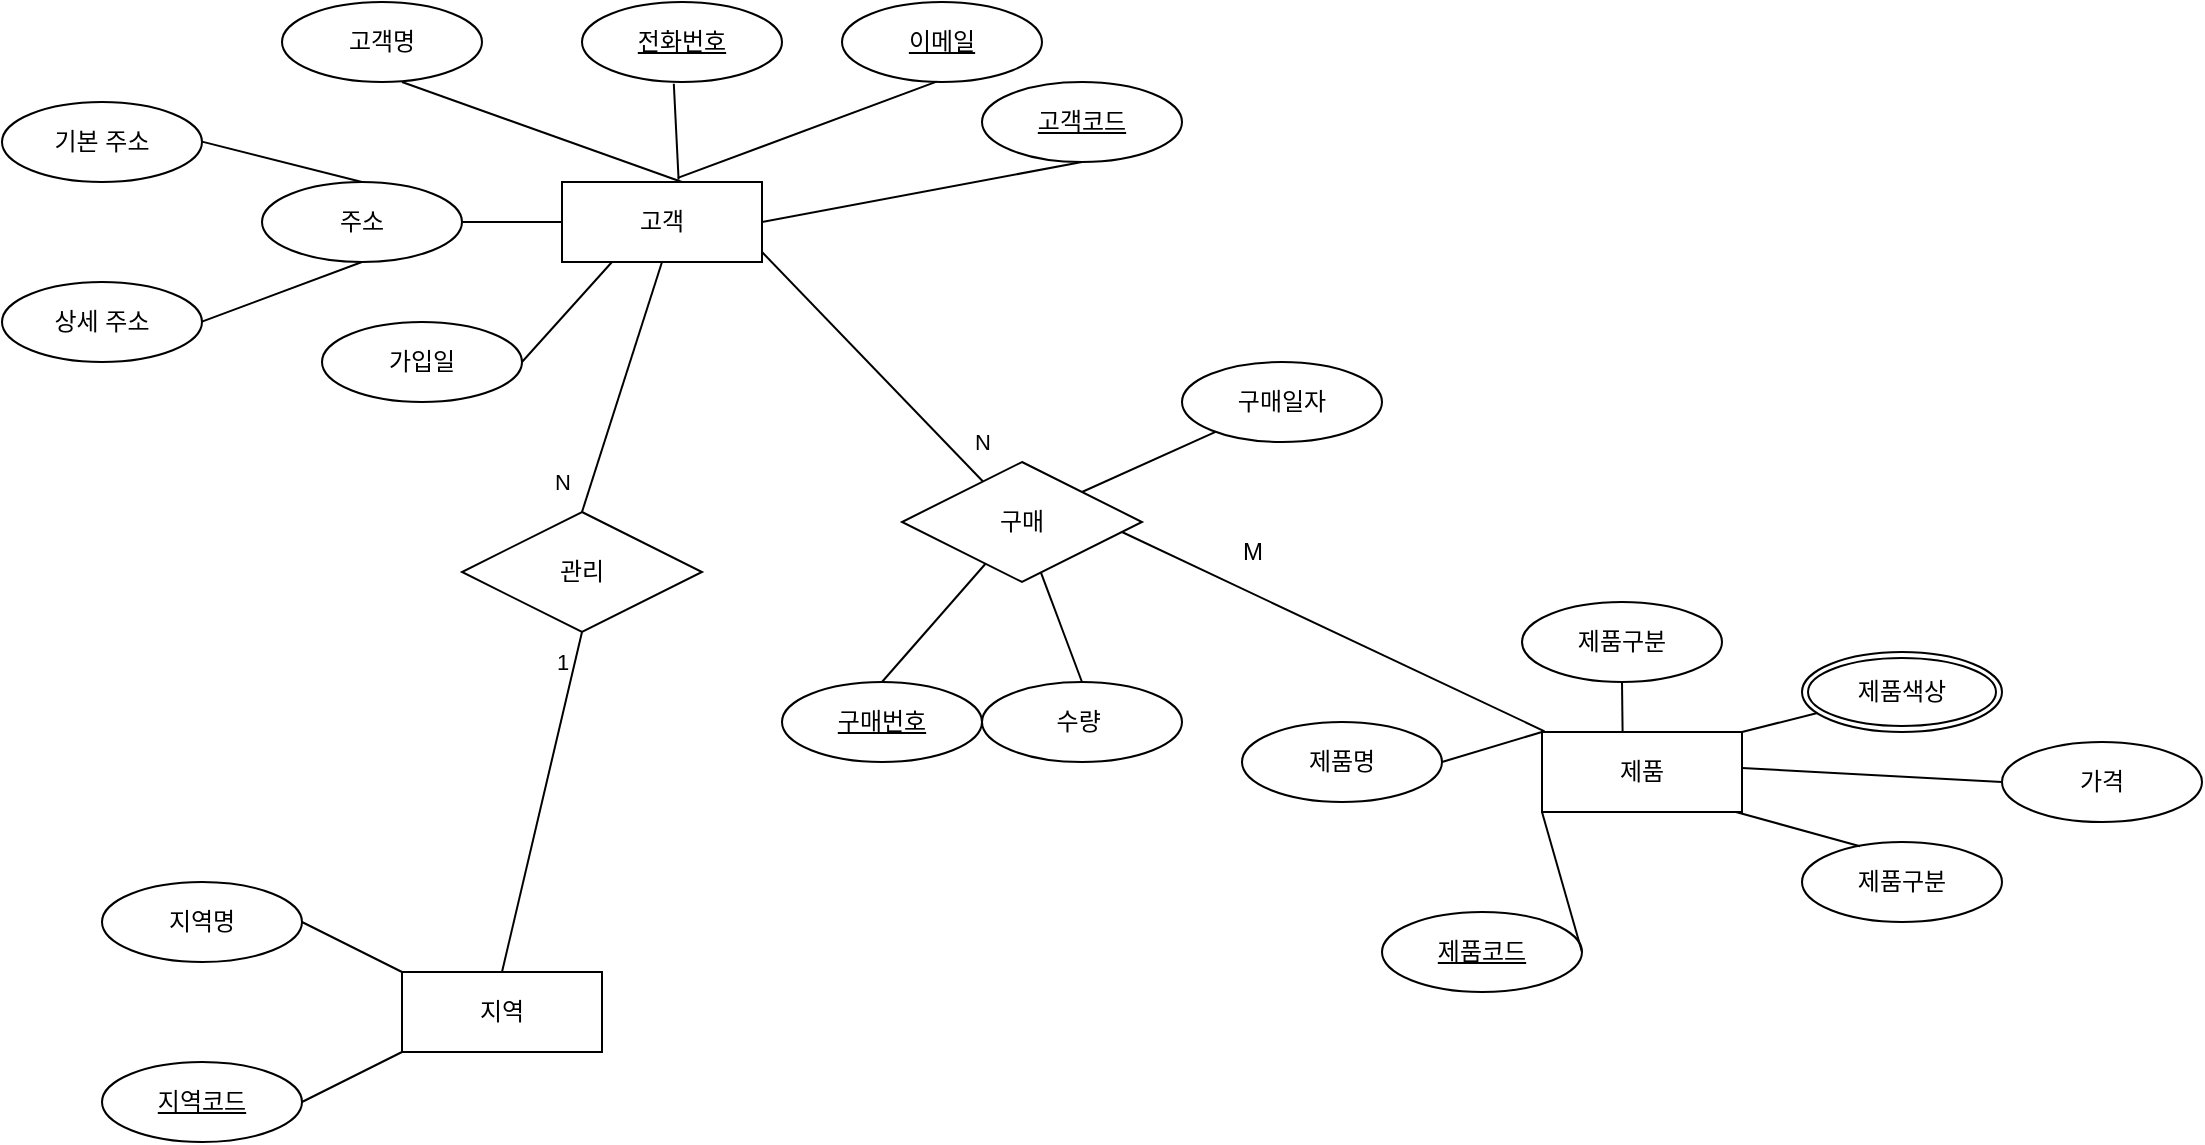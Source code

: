 <mxfile version="25.0.3">
  <diagram name="페이지-1" id="ysZ-jKtcjkvNpkwvvQhA">
    <mxGraphModel dx="918" dy="455" grid="1" gridSize="10" guides="1" tooltips="1" connect="1" arrows="1" fold="1" page="1" pageScale="1" pageWidth="827" pageHeight="1169" math="0" shadow="0">
      <root>
        <mxCell id="0" />
        <mxCell id="1" parent="0" />
        <mxCell id="jRk8uXMkZBecZdFTt16s-2" value="고객" style="whiteSpace=wrap;html=1;align=center;" parent="1" vertex="1">
          <mxGeometry x="290" y="160" width="100" height="40" as="geometry" />
        </mxCell>
        <mxCell id="jRk8uXMkZBecZdFTt16s-3" value="고객명" style="ellipse;whiteSpace=wrap;html=1;align=center;" parent="1" vertex="1">
          <mxGeometry x="150" y="70" width="100" height="40" as="geometry" />
        </mxCell>
        <mxCell id="jRk8uXMkZBecZdFTt16s-4" value="" style="endArrow=none;html=1;rounded=0;entryX=0.5;entryY=0;entryDx=0;entryDy=0;" parent="1" edge="1">
          <mxGeometry relative="1" as="geometry">
            <mxPoint x="210" y="110" as="sourcePoint" />
            <mxPoint x="350" y="160" as="targetPoint" />
          </mxGeometry>
        </mxCell>
        <mxCell id="jRk8uXMkZBecZdFTt16s-5" value="전화번호" style="ellipse;whiteSpace=wrap;html=1;align=center;fontStyle=4;" parent="1" vertex="1">
          <mxGeometry x="300" y="70" width="100" height="40" as="geometry" />
        </mxCell>
        <mxCell id="jRk8uXMkZBecZdFTt16s-8" value="" style="endArrow=none;html=1;rounded=0;entryX=0.459;entryY=1.021;entryDx=0;entryDy=0;entryPerimeter=0;exitX=0.583;exitY=-0.03;exitDx=0;exitDy=0;exitPerimeter=0;" parent="1" source="jRk8uXMkZBecZdFTt16s-2" target="jRk8uXMkZBecZdFTt16s-5" edge="1">
          <mxGeometry relative="1" as="geometry">
            <mxPoint x="300" y="160" as="sourcePoint" />
            <mxPoint x="440" y="160" as="targetPoint" />
          </mxGeometry>
        </mxCell>
        <mxCell id="jRk8uXMkZBecZdFTt16s-9" value="이메일" style="ellipse;whiteSpace=wrap;html=1;align=center;fontStyle=4;" parent="1" vertex="1">
          <mxGeometry x="430" y="70" width="100" height="40" as="geometry" />
        </mxCell>
        <mxCell id="jRk8uXMkZBecZdFTt16s-11" value="" style="endArrow=none;html=1;rounded=0;entryX=0.473;entryY=0.995;entryDx=0;entryDy=0;entryPerimeter=0;exitX=0.579;exitY=-0.051;exitDx=0;exitDy=0;exitPerimeter=0;" parent="1" source="jRk8uXMkZBecZdFTt16s-2" target="jRk8uXMkZBecZdFTt16s-9" edge="1">
          <mxGeometry relative="1" as="geometry">
            <mxPoint x="300" y="160" as="sourcePoint" />
            <mxPoint x="460" y="160" as="targetPoint" />
          </mxGeometry>
        </mxCell>
        <mxCell id="jRk8uXMkZBecZdFTt16s-12" value="고객코드" style="ellipse;whiteSpace=wrap;html=1;align=center;fontStyle=4;" parent="1" vertex="1">
          <mxGeometry x="500" y="110" width="100" height="40" as="geometry" />
        </mxCell>
        <mxCell id="jRk8uXMkZBecZdFTt16s-13" value="" style="endArrow=none;html=1;rounded=0;entryX=0.5;entryY=1;entryDx=0;entryDy=0;exitX=1;exitY=0.5;exitDx=0;exitDy=0;" parent="1" source="jRk8uXMkZBecZdFTt16s-2" target="jRk8uXMkZBecZdFTt16s-12" edge="1">
          <mxGeometry relative="1" as="geometry">
            <mxPoint x="400" y="180" as="sourcePoint" />
            <mxPoint x="540" y="179.58" as="targetPoint" />
          </mxGeometry>
        </mxCell>
        <mxCell id="jRk8uXMkZBecZdFTt16s-14" value="주소" style="ellipse;whiteSpace=wrap;html=1;align=center;" parent="1" vertex="1">
          <mxGeometry x="140" y="160" width="100" height="40" as="geometry" />
        </mxCell>
        <mxCell id="jRk8uXMkZBecZdFTt16s-15" value="" style="endArrow=none;html=1;rounded=0;entryX=0;entryY=0.5;entryDx=0;entryDy=0;exitX=1;exitY=0.5;exitDx=0;exitDy=0;" parent="1" source="jRk8uXMkZBecZdFTt16s-14" target="jRk8uXMkZBecZdFTt16s-2" edge="1">
          <mxGeometry relative="1" as="geometry">
            <mxPoint x="190" y="160" as="sourcePoint" />
            <mxPoint x="330" y="210" as="targetPoint" />
          </mxGeometry>
        </mxCell>
        <mxCell id="jRk8uXMkZBecZdFTt16s-16" value="상세 주소" style="ellipse;whiteSpace=wrap;html=1;align=center;" parent="1" vertex="1">
          <mxGeometry x="10" y="210" width="100" height="40" as="geometry" />
        </mxCell>
        <mxCell id="jRk8uXMkZBecZdFTt16s-17" value="기본 주소" style="ellipse;whiteSpace=wrap;html=1;align=center;" parent="1" vertex="1">
          <mxGeometry x="10" y="120" width="100" height="40" as="geometry" />
        </mxCell>
        <mxCell id="jRk8uXMkZBecZdFTt16s-18" value="" style="endArrow=none;html=1;rounded=0;entryX=0.5;entryY=0;entryDx=0;entryDy=0;exitX=1;exitY=0.5;exitDx=0;exitDy=0;" parent="1" target="jRk8uXMkZBecZdFTt16s-14" edge="1">
          <mxGeometry relative="1" as="geometry">
            <mxPoint x="110" y="139.82" as="sourcePoint" />
            <mxPoint x="160" y="139.82" as="targetPoint" />
          </mxGeometry>
        </mxCell>
        <mxCell id="jRk8uXMkZBecZdFTt16s-19" value="" style="endArrow=none;html=1;rounded=0;entryX=0.5;entryY=1;entryDx=0;entryDy=0;exitX=1;exitY=0.5;exitDx=0;exitDy=0;" parent="1" target="jRk8uXMkZBecZdFTt16s-14" edge="1">
          <mxGeometry relative="1" as="geometry">
            <mxPoint x="110" y="229.82" as="sourcePoint" />
            <mxPoint x="160" y="229.82" as="targetPoint" />
          </mxGeometry>
        </mxCell>
        <mxCell id="jRk8uXMkZBecZdFTt16s-20" value="가입일" style="ellipse;whiteSpace=wrap;html=1;align=center;" parent="1" vertex="1">
          <mxGeometry x="170" y="230" width="100" height="40" as="geometry" />
        </mxCell>
        <mxCell id="jRk8uXMkZBecZdFTt16s-21" value="" style="endArrow=none;html=1;rounded=0;entryX=0.25;entryY=1;entryDx=0;entryDy=0;exitX=1;exitY=0.5;exitDx=0;exitDy=0;" parent="1" target="jRk8uXMkZBecZdFTt16s-2" edge="1">
          <mxGeometry relative="1" as="geometry">
            <mxPoint x="270" y="250" as="sourcePoint" />
            <mxPoint x="320" y="250" as="targetPoint" />
          </mxGeometry>
        </mxCell>
        <mxCell id="jRk8uXMkZBecZdFTt16s-24" value="지역" style="whiteSpace=wrap;html=1;align=center;" parent="1" vertex="1">
          <mxGeometry x="210" y="555" width="100" height="40" as="geometry" />
        </mxCell>
        <mxCell id="jRk8uXMkZBecZdFTt16s-25" value="지역명" style="ellipse;whiteSpace=wrap;html=1;align=center;" parent="1" vertex="1">
          <mxGeometry x="60" y="510" width="100" height="40" as="geometry" />
        </mxCell>
        <mxCell id="jRk8uXMkZBecZdFTt16s-27" value="" style="endArrow=none;html=1;rounded=0;entryX=1;entryY=0.5;entryDx=0;entryDy=0;exitX=0;exitY=0;exitDx=0;exitDy=0;" parent="1" source="jRk8uXMkZBecZdFTt16s-24" target="jRk8uXMkZBecZdFTt16s-25" edge="1">
          <mxGeometry relative="1" as="geometry">
            <mxPoint x="180" y="570" as="sourcePoint" />
            <mxPoint x="180" y="490" as="targetPoint" />
            <Array as="points" />
          </mxGeometry>
        </mxCell>
        <mxCell id="jRk8uXMkZBecZdFTt16s-28" value="&lt;u&gt;지역코드&lt;/u&gt;" style="ellipse;whiteSpace=wrap;html=1;align=center;" parent="1" vertex="1">
          <mxGeometry x="60" y="600" width="100" height="40" as="geometry" />
        </mxCell>
        <mxCell id="jRk8uXMkZBecZdFTt16s-29" value="" style="endArrow=none;html=1;rounded=0;entryX=1;entryY=0.5;entryDx=0;entryDy=0;exitX=0;exitY=1;exitDx=0;exitDy=0;" parent="1" source="jRk8uXMkZBecZdFTt16s-24" target="jRk8uXMkZBecZdFTt16s-28" edge="1">
          <mxGeometry relative="1" as="geometry">
            <mxPoint x="220" y="670" as="sourcePoint" />
            <mxPoint x="170" y="620" as="targetPoint" />
            <Array as="points" />
          </mxGeometry>
        </mxCell>
        <mxCell id="jRk8uXMkZBecZdFTt16s-31" value="제품" style="whiteSpace=wrap;html=1;align=center;" parent="1" vertex="1">
          <mxGeometry x="780" y="435" width="100" height="40" as="geometry" />
        </mxCell>
        <mxCell id="jRk8uXMkZBecZdFTt16s-32" value="제품명" style="ellipse;whiteSpace=wrap;html=1;align=center;" parent="1" vertex="1">
          <mxGeometry x="630" y="430" width="100" height="40" as="geometry" />
        </mxCell>
        <mxCell id="jRk8uXMkZBecZdFTt16s-33" value="" style="endArrow=none;html=1;rounded=0;entryX=1;entryY=0.5;entryDx=0;entryDy=0;exitX=0;exitY=0;exitDx=0;exitDy=0;" parent="1" source="jRk8uXMkZBecZdFTt16s-31" target="jRk8uXMkZBecZdFTt16s-32" edge="1">
          <mxGeometry relative="1" as="geometry">
            <mxPoint x="750" y="445" as="sourcePoint" />
            <mxPoint x="750" y="365" as="targetPoint" />
            <Array as="points" />
          </mxGeometry>
        </mxCell>
        <mxCell id="jRk8uXMkZBecZdFTt16s-34" value="&lt;u&gt;제품코드&lt;/u&gt;" style="ellipse;whiteSpace=wrap;html=1;align=center;" parent="1" vertex="1">
          <mxGeometry x="700" y="525" width="100" height="40" as="geometry" />
        </mxCell>
        <mxCell id="jRk8uXMkZBecZdFTt16s-35" value="" style="endArrow=none;html=1;rounded=0;entryX=1;entryY=0.5;entryDx=0;entryDy=0;exitX=0;exitY=1;exitDx=0;exitDy=0;" parent="1" source="jRk8uXMkZBecZdFTt16s-31" target="jRk8uXMkZBecZdFTt16s-34" edge="1">
          <mxGeometry relative="1" as="geometry">
            <mxPoint x="790" y="545" as="sourcePoint" />
            <mxPoint x="740" y="495" as="targetPoint" />
            <Array as="points" />
          </mxGeometry>
        </mxCell>
        <mxCell id="jRk8uXMkZBecZdFTt16s-36" value="제품구분" style="ellipse;whiteSpace=wrap;html=1;align=center;" parent="1" vertex="1">
          <mxGeometry x="770" y="370" width="100" height="40" as="geometry" />
        </mxCell>
        <mxCell id="jRk8uXMkZBecZdFTt16s-37" value="" style="endArrow=none;html=1;rounded=0;entryX=1;entryY=0.5;entryDx=0;entryDy=0;exitX=0.403;exitY=0.001;exitDx=0;exitDy=0;exitPerimeter=0;" parent="1" source="jRk8uXMkZBecZdFTt16s-31" edge="1">
          <mxGeometry relative="1" as="geometry">
            <mxPoint x="820" y="430" as="sourcePoint" />
            <mxPoint x="820" y="410" as="targetPoint" />
            <Array as="points" />
          </mxGeometry>
        </mxCell>
        <mxCell id="jRk8uXMkZBecZdFTt16s-38" value="제품구분" style="ellipse;whiteSpace=wrap;html=1;align=center;" parent="1" vertex="1">
          <mxGeometry x="910" y="490" width="100" height="40" as="geometry" />
        </mxCell>
        <mxCell id="jRk8uXMkZBecZdFTt16s-39" value="" style="endArrow=none;html=1;rounded=0;entryX=1;entryY=0.5;entryDx=0;entryDy=0;exitX=0.29;exitY=0.053;exitDx=0;exitDy=0;exitPerimeter=0;" parent="1" source="jRk8uXMkZBecZdFTt16s-38" edge="1">
          <mxGeometry relative="1" as="geometry">
            <mxPoint x="927" y="455" as="sourcePoint" />
            <mxPoint x="877" y="475" as="targetPoint" />
            <Array as="points" />
          </mxGeometry>
        </mxCell>
        <mxCell id="jRk8uXMkZBecZdFTt16s-40" value="제품색상" style="ellipse;shape=doubleEllipse;margin=3;whiteSpace=wrap;html=1;align=center;" parent="1" vertex="1">
          <mxGeometry x="910" y="395" width="100" height="40" as="geometry" />
        </mxCell>
        <mxCell id="jRk8uXMkZBecZdFTt16s-41" value="" style="endArrow=none;html=1;rounded=0;entryX=1;entryY=0.5;entryDx=0;entryDy=0;exitX=0.077;exitY=0.762;exitDx=0;exitDy=0;exitPerimeter=0;" parent="1" source="jRk8uXMkZBecZdFTt16s-40" edge="1">
          <mxGeometry relative="1" as="geometry">
            <mxPoint x="942" y="452" as="sourcePoint" />
            <mxPoint x="880" y="435" as="targetPoint" />
            <Array as="points" />
          </mxGeometry>
        </mxCell>
        <mxCell id="jRk8uXMkZBecZdFTt16s-42" value="가격" style="ellipse;whiteSpace=wrap;html=1;align=center;" parent="1" vertex="1">
          <mxGeometry x="1010" y="440" width="100" height="40" as="geometry" />
        </mxCell>
        <mxCell id="jRk8uXMkZBecZdFTt16s-43" value="" style="endArrow=none;html=1;rounded=0;entryX=1;entryY=0.5;entryDx=0;entryDy=0;exitX=0;exitY=0.5;exitDx=0;exitDy=0;" parent="1" edge="1">
          <mxGeometry relative="1" as="geometry">
            <mxPoint x="1010.0" y="460" as="sourcePoint" />
            <mxPoint x="880" y="453" as="targetPoint" />
            <Array as="points" />
          </mxGeometry>
        </mxCell>
        <mxCell id="jRk8uXMkZBecZdFTt16s-45" value="" style="endArrow=none;html=1;rounded=0;entryX=0.6;entryY=1;entryDx=0;entryDy=0;entryPerimeter=0;" parent="1" source="xr-PeBuyY38vjqPXpqRf-6" edge="1">
          <mxGeometry relative="1" as="geometry">
            <mxPoint x="422.8" y="229.08" as="sourcePoint" />
            <mxPoint x="390" y="195" as="targetPoint" />
            <Array as="points" />
          </mxGeometry>
        </mxCell>
        <mxCell id="xr-PeBuyY38vjqPXpqRf-16" value="N" style="edgeLabel;html=1;align=center;verticalAlign=middle;resizable=0;points=[];" vertex="1" connectable="0" parent="jRk8uXMkZBecZdFTt16s-45">
          <mxGeometry x="-0.756" y="-1" relative="1" as="geometry">
            <mxPoint x="12" y="-5" as="offset" />
          </mxGeometry>
        </mxCell>
        <mxCell id="xr-PeBuyY38vjqPXpqRf-1" value="관리" style="shape=rhombus;perimeter=rhombusPerimeter;whiteSpace=wrap;html=1;align=center;" vertex="1" parent="1">
          <mxGeometry x="240" y="325" width="120" height="60" as="geometry" />
        </mxCell>
        <mxCell id="xr-PeBuyY38vjqPXpqRf-2" value="" style="endArrow=none;html=1;rounded=0;entryX=0.5;entryY=1;entryDx=0;entryDy=0;exitX=0.5;exitY=0;exitDx=0;exitDy=0;" edge="1" parent="1" source="xr-PeBuyY38vjqPXpqRf-1" target="jRk8uXMkZBecZdFTt16s-2">
          <mxGeometry relative="1" as="geometry">
            <mxPoint x="300" y="320" as="sourcePoint" />
            <mxPoint x="345" y="240" as="targetPoint" />
          </mxGeometry>
        </mxCell>
        <mxCell id="xr-PeBuyY38vjqPXpqRf-4" value="N" style="edgeLabel;html=1;align=center;verticalAlign=middle;resizable=0;points=[];" vertex="1" connectable="0" parent="xr-PeBuyY38vjqPXpqRf-2">
          <mxGeometry x="0.258" y="-1" relative="1" as="geometry">
            <mxPoint x="-36" y="63" as="offset" />
          </mxGeometry>
        </mxCell>
        <mxCell id="xr-PeBuyY38vjqPXpqRf-3" value="" style="endArrow=none;html=1;rounded=0;entryX=0.5;entryY=1;entryDx=0;entryDy=0;exitX=0.5;exitY=0;exitDx=0;exitDy=0;" edge="1" parent="1" source="jRk8uXMkZBecZdFTt16s-24">
          <mxGeometry relative="1" as="geometry">
            <mxPoint x="260" y="550" as="sourcePoint" />
            <mxPoint x="300" y="385" as="targetPoint" />
          </mxGeometry>
        </mxCell>
        <mxCell id="xr-PeBuyY38vjqPXpqRf-5" value="1" style="edgeLabel;html=1;align=center;verticalAlign=middle;resizable=0;points=[];" vertex="1" connectable="0" parent="xr-PeBuyY38vjqPXpqRf-3">
          <mxGeometry x="0.278" y="2" relative="1" as="geometry">
            <mxPoint x="6" y="-46" as="offset" />
          </mxGeometry>
        </mxCell>
        <mxCell id="xr-PeBuyY38vjqPXpqRf-6" value="구매" style="shape=rhombus;perimeter=rhombusPerimeter;whiteSpace=wrap;html=1;align=center;" vertex="1" parent="1">
          <mxGeometry x="460" y="300" width="120" height="60" as="geometry" />
        </mxCell>
        <mxCell id="xr-PeBuyY38vjqPXpqRf-7" value="&lt;u&gt;구매번호&lt;/u&gt;" style="ellipse;whiteSpace=wrap;html=1;align=center;" vertex="1" parent="1">
          <mxGeometry x="400" y="410" width="100" height="40" as="geometry" />
        </mxCell>
        <mxCell id="xr-PeBuyY38vjqPXpqRf-8" value="수량&amp;nbsp;" style="ellipse;whiteSpace=wrap;html=1;align=center;" vertex="1" parent="1">
          <mxGeometry x="500" y="410" width="100" height="40" as="geometry" />
        </mxCell>
        <mxCell id="xr-PeBuyY38vjqPXpqRf-9" value="구매일자" style="ellipse;whiteSpace=wrap;html=1;align=center;" vertex="1" parent="1">
          <mxGeometry x="600" y="250" width="100" height="40" as="geometry" />
        </mxCell>
        <mxCell id="xr-PeBuyY38vjqPXpqRf-11" value="" style="endArrow=none;html=1;rounded=0;entryX=1;entryY=0.5;entryDx=0;entryDy=0;" edge="1" parent="1" source="xr-PeBuyY38vjqPXpqRf-6">
          <mxGeometry relative="1" as="geometry">
            <mxPoint x="500" y="395" as="sourcePoint" />
            <mxPoint x="450" y="410" as="targetPoint" />
            <Array as="points" />
          </mxGeometry>
        </mxCell>
        <mxCell id="xr-PeBuyY38vjqPXpqRf-12" value="" style="endArrow=none;html=1;rounded=0;entryX=1;entryY=0.5;entryDx=0;entryDy=0;" edge="1" parent="1" source="xr-PeBuyY38vjqPXpqRf-6">
          <mxGeometry relative="1" as="geometry">
            <mxPoint x="600" y="395" as="sourcePoint" />
            <mxPoint x="550" y="410" as="targetPoint" />
            <Array as="points" />
          </mxGeometry>
        </mxCell>
        <mxCell id="xr-PeBuyY38vjqPXpqRf-13" value="" style="endArrow=none;html=1;rounded=0;entryX=1;entryY=0.5;entryDx=0;entryDy=0;" edge="1" parent="1" source="xr-PeBuyY38vjqPXpqRf-9">
          <mxGeometry relative="1" as="geometry">
            <mxPoint x="600" y="300" as="sourcePoint" />
            <mxPoint x="550" y="315" as="targetPoint" />
            <Array as="points" />
          </mxGeometry>
        </mxCell>
        <mxCell id="xr-PeBuyY38vjqPXpqRf-14" value="" style="endArrow=none;html=1;rounded=0;entryX=1;entryY=0.5;entryDx=0;entryDy=0;exitX=0.013;exitY=-0.009;exitDx=0;exitDy=0;exitPerimeter=0;" edge="1" parent="1" source="jRk8uXMkZBecZdFTt16s-31">
          <mxGeometry relative="1" as="geometry">
            <mxPoint x="620" y="320" as="sourcePoint" />
            <mxPoint x="570" y="335" as="targetPoint" />
            <Array as="points" />
          </mxGeometry>
        </mxCell>
        <mxCell id="xr-PeBuyY38vjqPXpqRf-17" value="M" style="text;html=1;align=center;verticalAlign=middle;resizable=0;points=[];autosize=1;strokeColor=none;fillColor=none;" vertex="1" parent="1">
          <mxGeometry x="620" y="330" width="30" height="30" as="geometry" />
        </mxCell>
      </root>
    </mxGraphModel>
  </diagram>
</mxfile>
